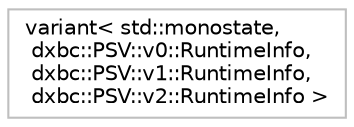 digraph "Graphical Class Hierarchy"
{
 // LATEX_PDF_SIZE
  bgcolor="transparent";
  edge [fontname="Helvetica",fontsize="10",labelfontname="Helvetica",labelfontsize="10"];
  node [fontname="Helvetica",fontsize="10",shape=record];
  rankdir="LR";
  Node0 [label="variant\< std::monostate,\l dxbc::PSV::v0::RuntimeInfo,\l dxbc::PSV::v1::RuntimeInfo,\l dxbc::PSV::v2::RuntimeInfo \>",height=0.2,width=0.4,color="grey75",tooltip=" "];
}
